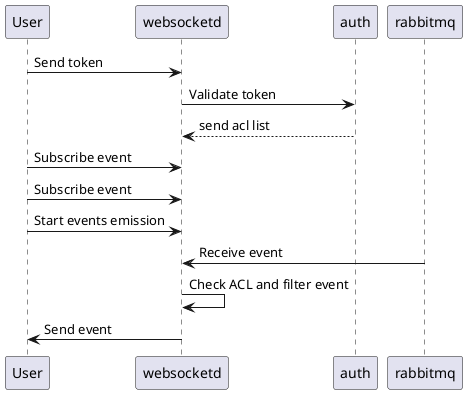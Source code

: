 @startuml
User -> websocketd: Send token
websocketd -> auth: Validate token
auth --> websocketd: send acl list

User -> websocketd: Subscribe event
User -> websocketd: Subscribe event
User -> websocketd: Start events emission

rabbitmq -> websocketd: Receive event
websocketd -> websocketd: Check ACL and filter event
websocketd -> User: Send event

@enduml